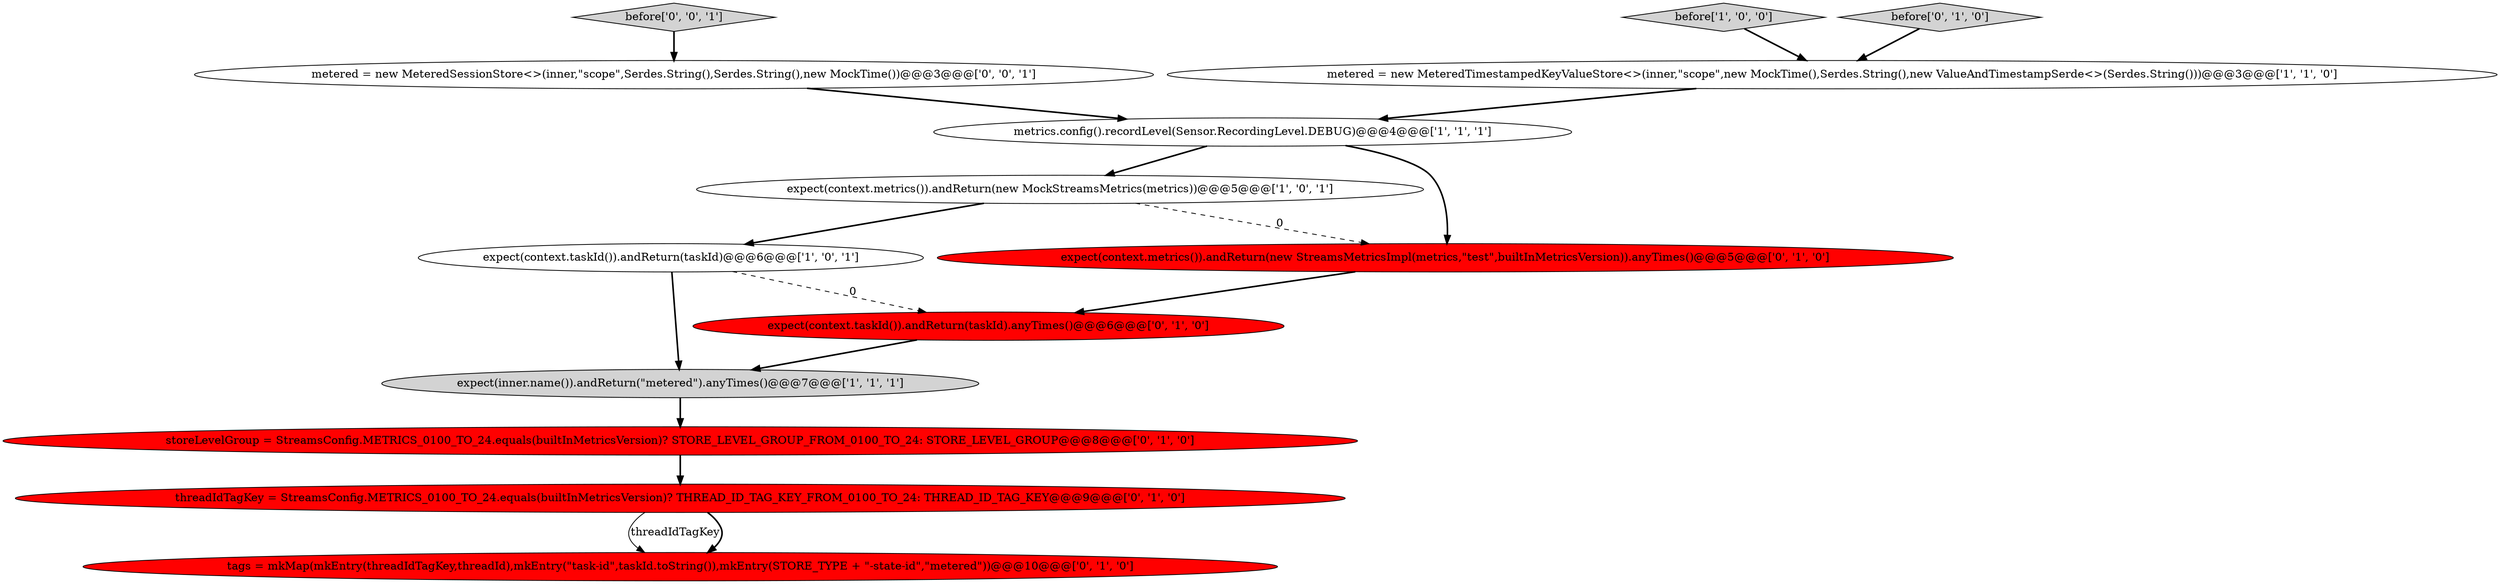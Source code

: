 digraph {
12 [style = filled, label = "before['0', '0', '1']", fillcolor = lightgray, shape = diamond image = "AAA0AAABBB3BBB"];
11 [style = filled, label = "expect(context.taskId()).andReturn(taskId).anyTimes()@@@6@@@['0', '1', '0']", fillcolor = red, shape = ellipse image = "AAA1AAABBB2BBB"];
4 [style = filled, label = "metered = new MeteredTimestampedKeyValueStore<>(inner,\"scope\",new MockTime(),Serdes.String(),new ValueAndTimestampSerde<>(Serdes.String()))@@@3@@@['1', '1', '0']", fillcolor = white, shape = ellipse image = "AAA0AAABBB1BBB"];
5 [style = filled, label = "expect(context.metrics()).andReturn(new MockStreamsMetrics(metrics))@@@5@@@['1', '0', '1']", fillcolor = white, shape = ellipse image = "AAA0AAABBB1BBB"];
3 [style = filled, label = "before['1', '0', '0']", fillcolor = lightgray, shape = diamond image = "AAA0AAABBB1BBB"];
0 [style = filled, label = "metrics.config().recordLevel(Sensor.RecordingLevel.DEBUG)@@@4@@@['1', '1', '1']", fillcolor = white, shape = ellipse image = "AAA0AAABBB1BBB"];
1 [style = filled, label = "expect(context.taskId()).andReturn(taskId)@@@6@@@['1', '0', '1']", fillcolor = white, shape = ellipse image = "AAA0AAABBB1BBB"];
13 [style = filled, label = "metered = new MeteredSessionStore<>(inner,\"scope\",Serdes.String(),Serdes.String(),new MockTime())@@@3@@@['0', '0', '1']", fillcolor = white, shape = ellipse image = "AAA0AAABBB3BBB"];
8 [style = filled, label = "expect(context.metrics()).andReturn(new StreamsMetricsImpl(metrics,\"test\",builtInMetricsVersion)).anyTimes()@@@5@@@['0', '1', '0']", fillcolor = red, shape = ellipse image = "AAA1AAABBB2BBB"];
6 [style = filled, label = "before['0', '1', '0']", fillcolor = lightgray, shape = diamond image = "AAA0AAABBB2BBB"];
10 [style = filled, label = "tags = mkMap(mkEntry(threadIdTagKey,threadId),mkEntry(\"task-id\",taskId.toString()),mkEntry(STORE_TYPE + \"-state-id\",\"metered\"))@@@10@@@['0', '1', '0']", fillcolor = red, shape = ellipse image = "AAA1AAABBB2BBB"];
7 [style = filled, label = "threadIdTagKey = StreamsConfig.METRICS_0100_TO_24.equals(builtInMetricsVersion)? THREAD_ID_TAG_KEY_FROM_0100_TO_24: THREAD_ID_TAG_KEY@@@9@@@['0', '1', '0']", fillcolor = red, shape = ellipse image = "AAA1AAABBB2BBB"];
9 [style = filled, label = "storeLevelGroup = StreamsConfig.METRICS_0100_TO_24.equals(builtInMetricsVersion)? STORE_LEVEL_GROUP_FROM_0100_TO_24: STORE_LEVEL_GROUP@@@8@@@['0', '1', '0']", fillcolor = red, shape = ellipse image = "AAA1AAABBB2BBB"];
2 [style = filled, label = "expect(inner.name()).andReturn(\"metered\").anyTimes()@@@7@@@['1', '1', '1']", fillcolor = lightgray, shape = ellipse image = "AAA0AAABBB1BBB"];
5->8 [style = dashed, label="0"];
12->13 [style = bold, label=""];
5->1 [style = bold, label=""];
6->4 [style = bold, label=""];
13->0 [style = bold, label=""];
1->2 [style = bold, label=""];
7->10 [style = solid, label="threadIdTagKey"];
2->9 [style = bold, label=""];
9->7 [style = bold, label=""];
8->11 [style = bold, label=""];
7->10 [style = bold, label=""];
3->4 [style = bold, label=""];
1->11 [style = dashed, label="0"];
11->2 [style = bold, label=""];
4->0 [style = bold, label=""];
0->5 [style = bold, label=""];
0->8 [style = bold, label=""];
}
